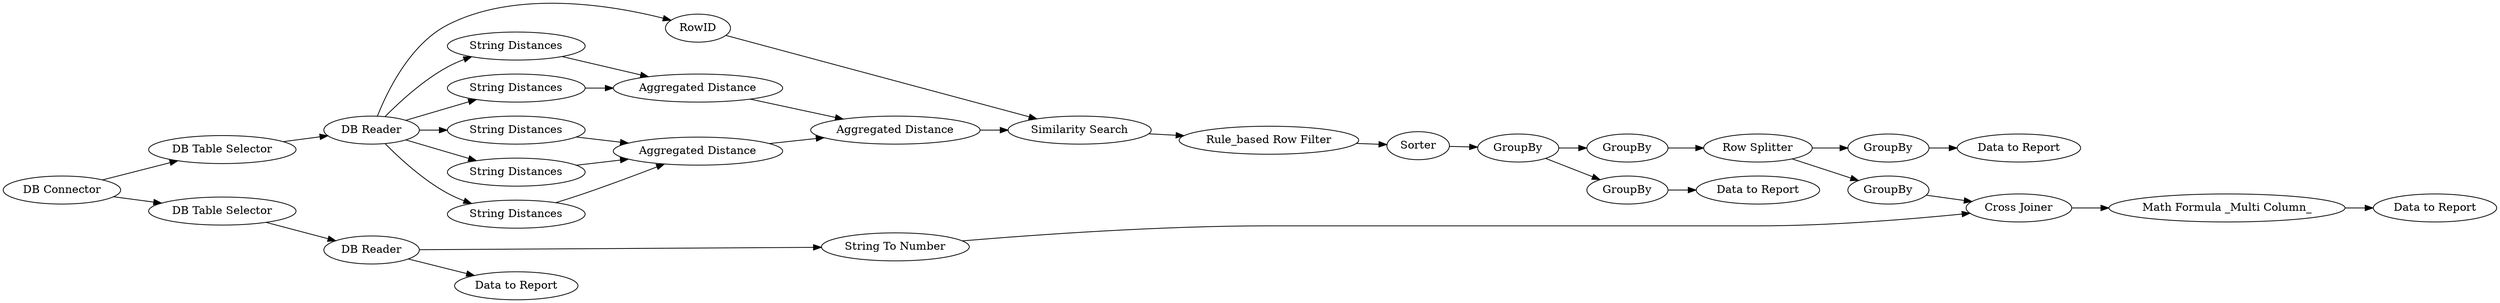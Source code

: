 digraph {
	39 -> 36
	37 -> 36
	41 -> 43
	38 -> 36
	42 -> 43
	49 -> 46
	46 -> 50
	23 -> 44
	60 -> 5
	52 -> 58
	56 -> 59
	6 -> 41
	49 -> 45
	6 -> 37
	6 -> 62
	43 -> 40
	36 -> 40
	58 -> 56
	62 -> 23
	60 -> 16
	45 -> 47
	44 -> 29
	47 -> 48
	6 -> 42
	17 -> 55
	6 -> 38
	47 -> 52
	48 -> 7
	55 -> 58
	40 -> 23
	17 -> 19
	5 -> 6
	29 -> 49
	16 -> 17
	6 -> 39
	55 [label="String To Number"]
	7 [label="Data to Report"]
	45 [label=GroupBy]
	52 [label=GroupBy]
	58 [label="Cross Joiner"]
	17 [label="DB Reader"]
	19 [label="Data to Report"]
	49 [label=GroupBy]
	41 [label="String Distances"]
	56 [label="Math Formula _Multi Column_"]
	6 [label="DB Reader"]
	59 [label="Data to Report"]
	16 [label="DB Table Selector"]
	48 [label=GroupBy]
	50 [label="Data to Report"]
	42 [label="String Distances"]
	23 [label="Similarity Search"]
	47 [label="Row Splitter"]
	38 [label="String Distances"]
	60 [label="DB Connector"]
	5 [label="DB Table Selector"]
	43 [label="Aggregated Distance"]
	44 [label="Rule_based Row Filter"]
	62 [label=RowID]
	29 [label=Sorter]
	36 [label="Aggregated Distance"]
	46 [label=GroupBy]
	40 [label="Aggregated Distance"]
	39 [label="String Distances"]
	37 [label="String Distances"]
	rankdir=LR
}
